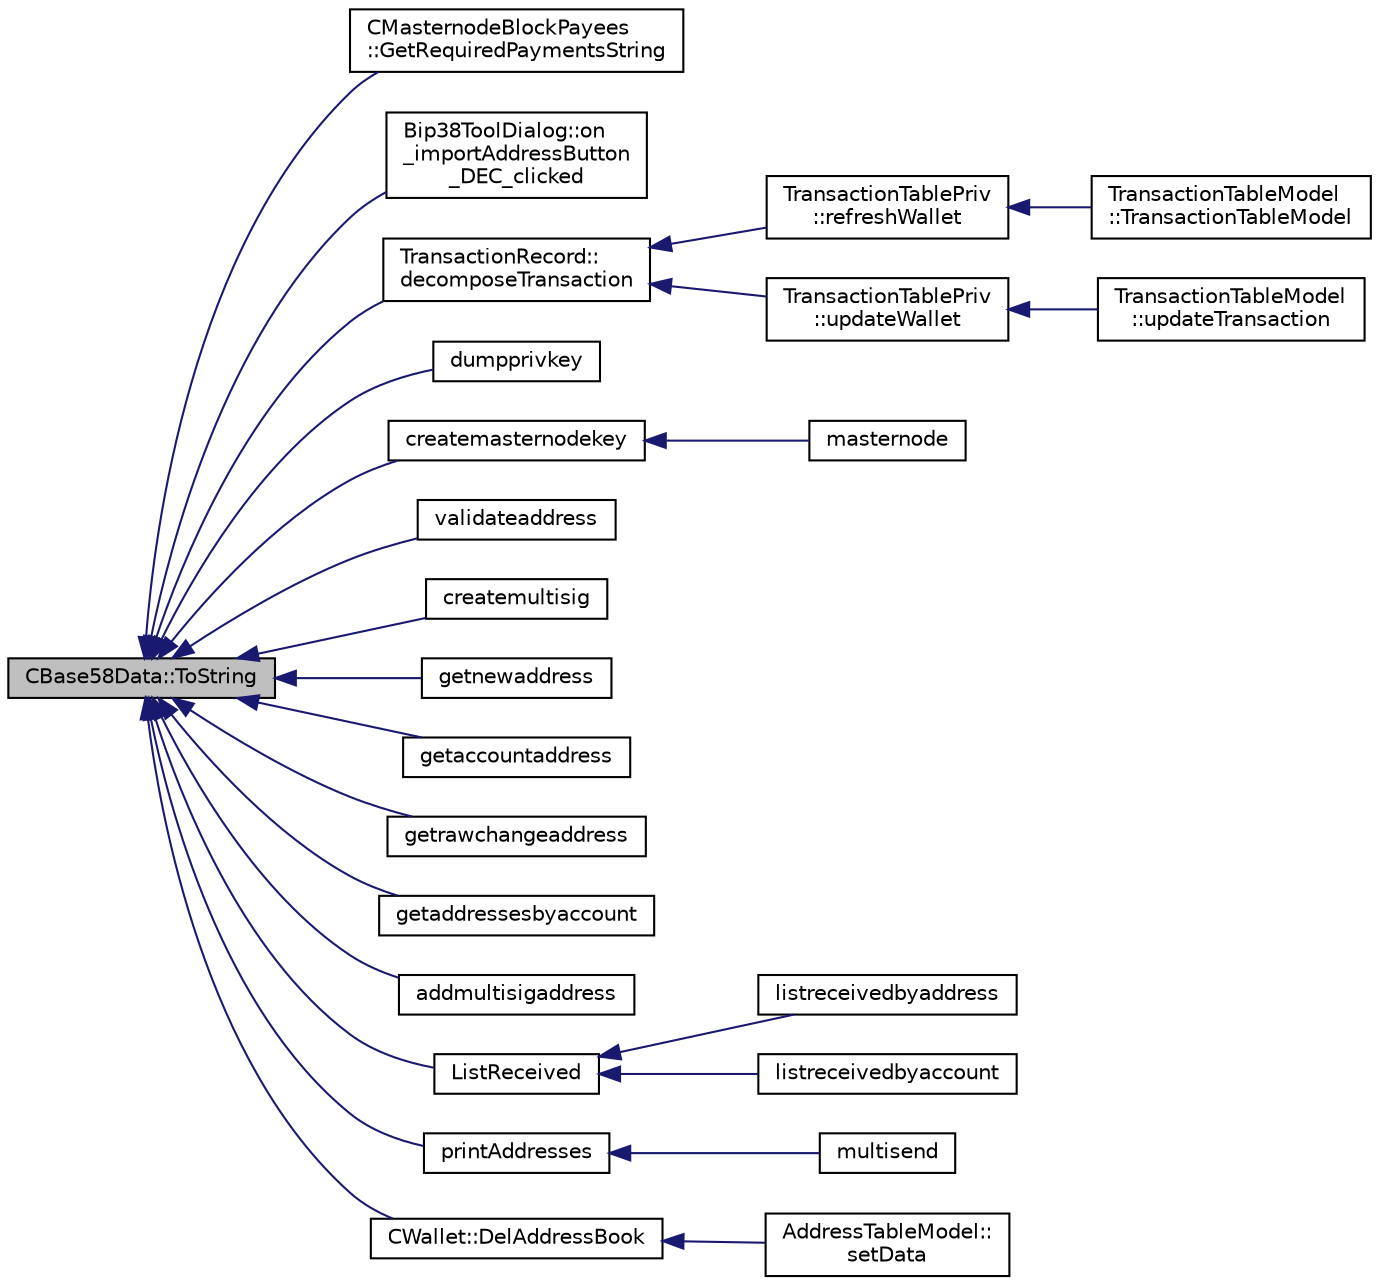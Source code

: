 digraph "CBase58Data::ToString"
{
  edge [fontname="Helvetica",fontsize="10",labelfontname="Helvetica",labelfontsize="10"];
  node [fontname="Helvetica",fontsize="10",shape=record];
  rankdir="LR";
  Node101 [label="CBase58Data::ToString",height=0.2,width=0.4,color="black", fillcolor="grey75", style="filled", fontcolor="black"];
  Node101 -> Node102 [dir="back",color="midnightblue",fontsize="10",style="solid",fontname="Helvetica"];
  Node102 [label="CMasternodeBlockPayees\l::GetRequiredPaymentsString",height=0.2,width=0.4,color="black", fillcolor="white", style="filled",URL="$class_c_masternode_block_payees.html#a1026e555a9484567ea6cbfe8f90b428e"];
  Node101 -> Node103 [dir="back",color="midnightblue",fontsize="10",style="solid",fontname="Helvetica"];
  Node103 [label="Bip38ToolDialog::on\l_importAddressButton\l_DEC_clicked",height=0.2,width=0.4,color="black", fillcolor="white", style="filled",URL="$class_bip38_tool_dialog.html#a20a1363ad4ff8e241583b3ceb19379e6"];
  Node101 -> Node104 [dir="back",color="midnightblue",fontsize="10",style="solid",fontname="Helvetica"];
  Node104 [label="TransactionRecord::\ldecomposeTransaction",height=0.2,width=0.4,color="black", fillcolor="white", style="filled",URL="$class_transaction_record.html#a9f5db4465fa5fdcc3f9af525096bcdb9"];
  Node104 -> Node105 [dir="back",color="midnightblue",fontsize="10",style="solid",fontname="Helvetica"];
  Node105 [label="TransactionTablePriv\l::refreshWallet",height=0.2,width=0.4,color="black", fillcolor="white", style="filled",URL="$class_transaction_table_priv.html#a1f81da5d7cfb2aac03a5e18e6bc91792"];
  Node105 -> Node106 [dir="back",color="midnightblue",fontsize="10",style="solid",fontname="Helvetica"];
  Node106 [label="TransactionTableModel\l::TransactionTableModel",height=0.2,width=0.4,color="black", fillcolor="white", style="filled",URL="$class_transaction_table_model.html#a6c10b7cab9804eee6df9e049a978dc62"];
  Node104 -> Node107 [dir="back",color="midnightblue",fontsize="10",style="solid",fontname="Helvetica"];
  Node107 [label="TransactionTablePriv\l::updateWallet",height=0.2,width=0.4,color="black", fillcolor="white", style="filled",URL="$class_transaction_table_priv.html#a5a8454ce91251c4d9eb927bf2850745c"];
  Node107 -> Node108 [dir="back",color="midnightblue",fontsize="10",style="solid",fontname="Helvetica"];
  Node108 [label="TransactionTableModel\l::updateTransaction",height=0.2,width=0.4,color="black", fillcolor="white", style="filled",URL="$class_transaction_table_model.html#a8de43b3c7ba0612304906eb5a2f51a06"];
  Node101 -> Node109 [dir="back",color="midnightblue",fontsize="10",style="solid",fontname="Helvetica"];
  Node109 [label="dumpprivkey",height=0.2,width=0.4,color="black", fillcolor="white", style="filled",URL="$rpcdump_8cpp.html#a4010fb238298e15c540d3e5ecd60f858"];
  Node101 -> Node110 [dir="back",color="midnightblue",fontsize="10",style="solid",fontname="Helvetica"];
  Node110 [label="createmasternodekey",height=0.2,width=0.4,color="black", fillcolor="white", style="filled",URL="$rpcmasternode_8cpp.html#ab2ae911ed724aad1cbe631ae2fe3e219"];
  Node110 -> Node111 [dir="back",color="midnightblue",fontsize="10",style="solid",fontname="Helvetica"];
  Node111 [label="masternode",height=0.2,width=0.4,color="black", fillcolor="white", style="filled",URL="$rpcmasternode_8cpp.html#a30609e443aeb47c29ed0878d16b1b5e1"];
  Node101 -> Node112 [dir="back",color="midnightblue",fontsize="10",style="solid",fontname="Helvetica"];
  Node112 [label="validateaddress",height=0.2,width=0.4,color="black", fillcolor="white", style="filled",URL="$rpcmisc_8cpp.html#aea4124dcc1390de557db6128da0697f4"];
  Node101 -> Node113 [dir="back",color="midnightblue",fontsize="10",style="solid",fontname="Helvetica"];
  Node113 [label="createmultisig",height=0.2,width=0.4,color="black", fillcolor="white", style="filled",URL="$rpcmisc_8cpp.html#a10f145bcadd06025abb3b065e2fa7a84"];
  Node101 -> Node114 [dir="back",color="midnightblue",fontsize="10",style="solid",fontname="Helvetica"];
  Node114 [label="getnewaddress",height=0.2,width=0.4,color="black", fillcolor="white", style="filled",URL="$rpcwallet_8cpp.html#aead824d845d670fbd8f187ebd4f9a535"];
  Node101 -> Node115 [dir="back",color="midnightblue",fontsize="10",style="solid",fontname="Helvetica"];
  Node115 [label="getaccountaddress",height=0.2,width=0.4,color="black", fillcolor="white", style="filled",URL="$rpcwallet_8cpp.html#a92145bcb3cfb45eb47dca18f1c94c434"];
  Node101 -> Node116 [dir="back",color="midnightblue",fontsize="10",style="solid",fontname="Helvetica"];
  Node116 [label="getrawchangeaddress",height=0.2,width=0.4,color="black", fillcolor="white", style="filled",URL="$rpcwallet_8cpp.html#ae71809202b4dcc13d2034c5c72af34da"];
  Node101 -> Node117 [dir="back",color="midnightblue",fontsize="10",style="solid",fontname="Helvetica"];
  Node117 [label="getaddressesbyaccount",height=0.2,width=0.4,color="black", fillcolor="white", style="filled",URL="$rpcwallet_8cpp.html#af7f6462458033e5fcd024bc4fecf2da8"];
  Node101 -> Node118 [dir="back",color="midnightblue",fontsize="10",style="solid",fontname="Helvetica"];
  Node118 [label="addmultisigaddress",height=0.2,width=0.4,color="black", fillcolor="white", style="filled",URL="$rpcwallet_8cpp.html#a01e8a83cbd4209f10c71719383d7ca2d"];
  Node101 -> Node119 [dir="back",color="midnightblue",fontsize="10",style="solid",fontname="Helvetica"];
  Node119 [label="ListReceived",height=0.2,width=0.4,color="black", fillcolor="white", style="filled",URL="$rpcwallet_8cpp.html#a0cc958f67a8d6d0002cb4fee19eddb5c"];
  Node119 -> Node120 [dir="back",color="midnightblue",fontsize="10",style="solid",fontname="Helvetica"];
  Node120 [label="listreceivedbyaddress",height=0.2,width=0.4,color="black", fillcolor="white", style="filled",URL="$rpcwallet_8cpp.html#a34b36ceb4a7e36e0dab24cf675c49da5"];
  Node119 -> Node121 [dir="back",color="midnightblue",fontsize="10",style="solid",fontname="Helvetica"];
  Node121 [label="listreceivedbyaccount",height=0.2,width=0.4,color="black", fillcolor="white", style="filled",URL="$rpcwallet_8cpp.html#ab7e240a25a3d2d30ffb65bdfdfa082eb"];
  Node101 -> Node122 [dir="back",color="midnightblue",fontsize="10",style="solid",fontname="Helvetica"];
  Node122 [label="printAddresses",height=0.2,width=0.4,color="black", fillcolor="white", style="filled",URL="$rpcwallet_8cpp.html#a4360b9e906ccc9414a35fc6cdc1f4517"];
  Node122 -> Node123 [dir="back",color="midnightblue",fontsize="10",style="solid",fontname="Helvetica"];
  Node123 [label="multisend",height=0.2,width=0.4,color="black", fillcolor="white", style="filled",URL="$rpcwallet_8cpp.html#a6fa4654a100cc6506c8e050a4c85fdc2"];
  Node101 -> Node124 [dir="back",color="midnightblue",fontsize="10",style="solid",fontname="Helvetica"];
  Node124 [label="CWallet::DelAddressBook",height=0.2,width=0.4,color="black", fillcolor="white", style="filled",URL="$group___actions.html#gac6542da8493cbb958068b7a01c05b631"];
  Node124 -> Node125 [dir="back",color="midnightblue",fontsize="10",style="solid",fontname="Helvetica"];
  Node125 [label="AddressTableModel::\lsetData",height=0.2,width=0.4,color="black", fillcolor="white", style="filled",URL="$class_address_table_model.html#a5c6bd467fd1fc499d126fe2b7380ce5c"];
}
